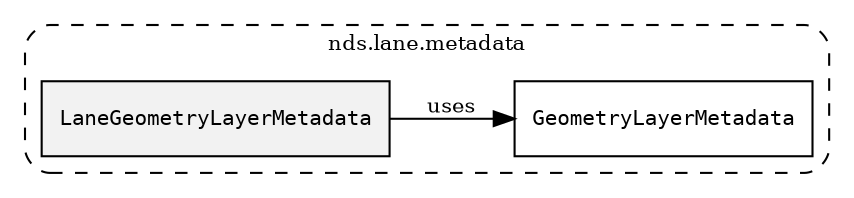 /**
 * This dot file creates symbol collaboration diagram for LaneGeometryLayerMetadata.
 */
digraph ZSERIO
{
    node [shape=box, fontsize=10];
    rankdir="LR";
    fontsize=10;
    tooltip="LaneGeometryLayerMetadata collaboration diagram";

    subgraph "cluster_nds.lane.metadata"
    {
        style="dashed, rounded";
        label="nds.lane.metadata";
        tooltip="Package nds.lane.metadata";
        href="../../../content/packages/nds.lane.metadata.html#Package-nds-lane-metadata";
        target="_parent";

        "LaneGeometryLayerMetadata" [style="filled", fillcolor="#0000000D", target="_parent", label=<<font face="monospace"><table align="center" border="0" cellspacing="0" cellpadding="0"><tr><td href="../../../content/packages/nds.lane.metadata.html#Subtype-LaneGeometryLayerMetadata" title="Subtype defined in nds.lane.metadata">LaneGeometryLayerMetadata</td></tr></table></font>>];
        "GeometryLayerMetadata" [target="_parent", label=<<font face="monospace"><table align="center" border="0" cellspacing="0" cellpadding="0"><tr><td href="../../../content/packages/nds.lane.metadata.html#Structure-GeometryLayerMetadata" title="Structure defined in nds.lane.metadata">GeometryLayerMetadata</td></tr></table></font>>];
    }

    "LaneGeometryLayerMetadata" -> "GeometryLayerMetadata" [label="uses", fontsize=10];
}
